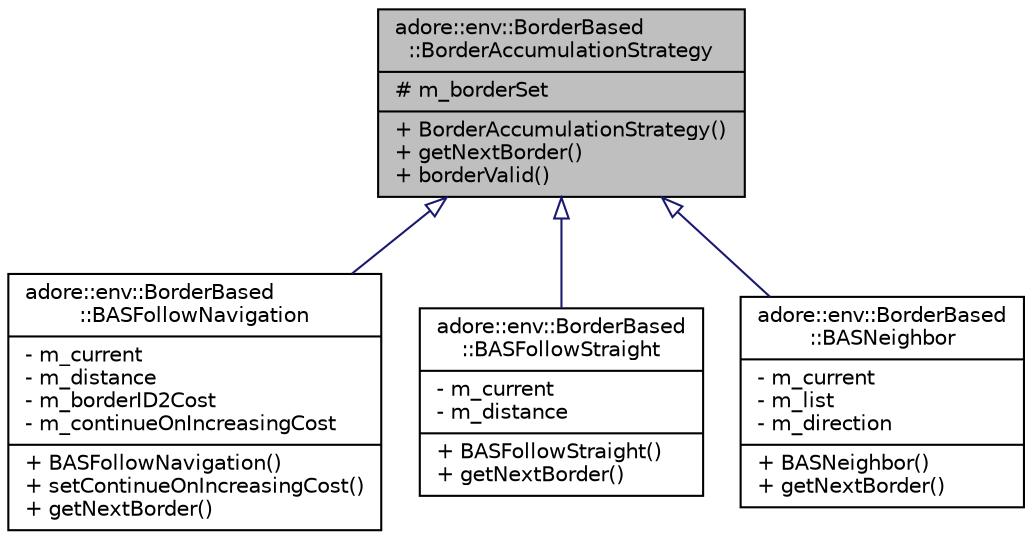 digraph "adore::env::BorderBased::BorderAccumulationStrategy"
{
 // LATEX_PDF_SIZE
  edge [fontname="Helvetica",fontsize="10",labelfontname="Helvetica",labelfontsize="10"];
  node [fontname="Helvetica",fontsize="10",shape=record];
  Node1 [label="{adore::env::BorderBased\l::BorderAccumulationStrategy\n|# m_borderSet\l|+ BorderAccumulationStrategy()\l+ getNextBorder()\l+ borderValid()\l}",height=0.2,width=0.4,color="black", fillcolor="grey75", style="filled", fontcolor="black",tooltip="This class defines how successors of a border should be chosen."];
  Node1 -> Node2 [dir="back",color="midnightblue",fontsize="10",style="solid",arrowtail="onormal",fontname="Helvetica"];
  Node2 [label="{adore::env::BorderBased\l::BASFollowNavigation\n|- m_current\l- m_distance\l- m_borderID2Cost\l- m_continueOnIncreasingCost\l|+ BASFollowNavigation()\l+ setContinueOnIncreasingCost()\l+ getNextBorder()\l}",height=0.2,width=0.4,color="black", fillcolor="white", style="filled",URL="$classadore_1_1env_1_1BorderBased_1_1BASFollowNavigation.html",tooltip="This class chooses the successor with the lowest cost until an upper limit on distance is reached."];
  Node1 -> Node3 [dir="back",color="midnightblue",fontsize="10",style="solid",arrowtail="onormal",fontname="Helvetica"];
  Node3 [label="{adore::env::BorderBased\l::BASFollowStraight\n|- m_current\l- m_distance\l|+ BASFollowStraight()\l+ getNextBorder()\l}",height=0.2,width=0.4,color="black", fillcolor="white", style="filled",URL="$classadore_1_1env_1_1BorderBased_1_1BASFollowStraight.html",tooltip="This class chooses the straightest successor of a border until an upper limit on distance is reached."];
  Node1 -> Node4 [dir="back",color="midnightblue",fontsize="10",style="solid",arrowtail="onormal",fontname="Helvetica"];
  Node4 [label="{adore::env::BorderBased\l::BASNeighbor\n|- m_current\l- m_list\l- m_direction\l|+ BASNeighbor()\l+ getNextBorder()\l}",height=0.2,width=0.4,color="black", fillcolor="white", style="filled",URL="$classadore_1_1env_1_1BorderBased_1_1BASNeighbor.html",tooltip="This class choses the left/right neighbors of a border sequence."];
}
